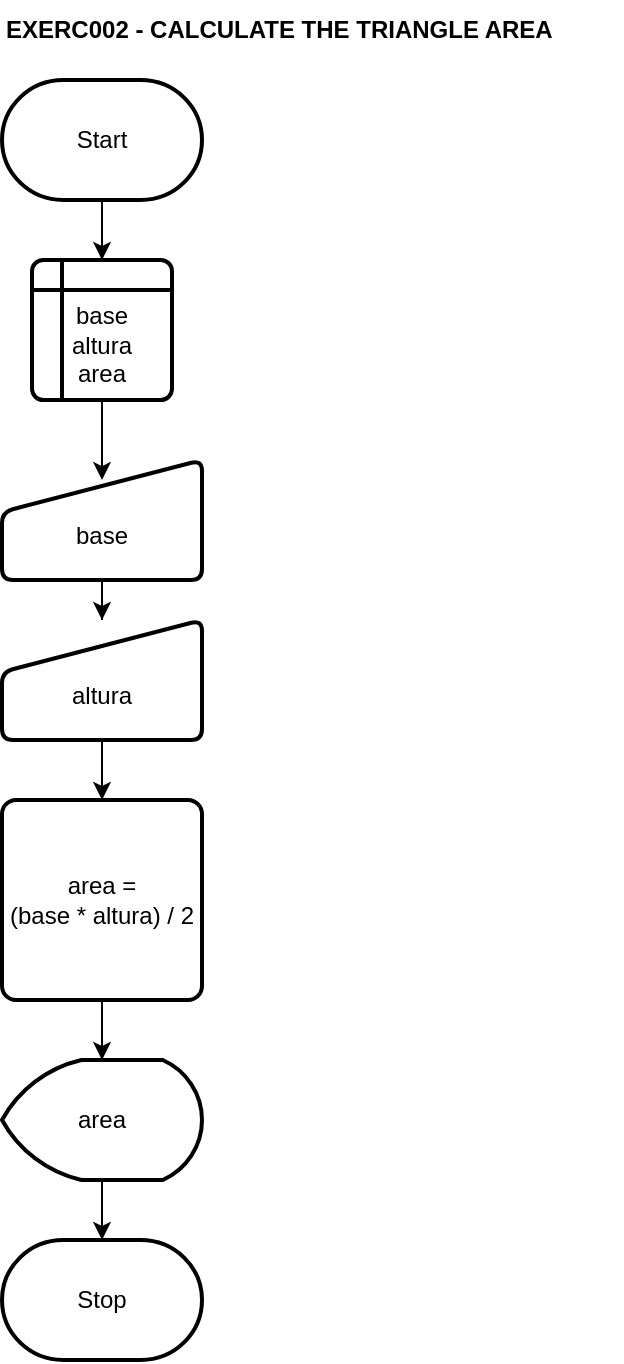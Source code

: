 <mxfile version="26.1.0">
  <diagram name="Página-1" id="bjhu3zyVDLnvNsSxfU65">
    <mxGraphModel dx="1434" dy="791" grid="1" gridSize="10" guides="1" tooltips="1" connect="1" arrows="1" fold="1" page="1" pageScale="1" pageWidth="827" pageHeight="1169" math="0" shadow="0">
      <root>
        <mxCell id="0" />
        <mxCell id="1" parent="0" />
        <mxCell id="Z9TVlHVPDBwcRvWiJy7N-2" value="Stop" style="strokeWidth=2;html=1;shape=mxgraph.flowchart.terminator;whiteSpace=wrap;" vertex="1" parent="1">
          <mxGeometry x="40" y="660" width="100" height="60" as="geometry" />
        </mxCell>
        <mxCell id="Z9TVlHVPDBwcRvWiJy7N-14" style="edgeStyle=orthogonalEdgeStyle;rounded=0;orthogonalLoop=1;jettySize=auto;html=1;exitX=0.5;exitY=1;exitDx=0;exitDy=0;exitPerimeter=0;entryX=0.5;entryY=0;entryDx=0;entryDy=0;" edge="1" parent="1" source="Z9TVlHVPDBwcRvWiJy7N-5" target="Z9TVlHVPDBwcRvWiJy7N-7">
          <mxGeometry relative="1" as="geometry" />
        </mxCell>
        <mxCell id="Z9TVlHVPDBwcRvWiJy7N-5" value="Start" style="strokeWidth=2;html=1;shape=mxgraph.flowchart.terminator;whiteSpace=wrap;" vertex="1" parent="1">
          <mxGeometry x="40" y="80" width="100" height="60" as="geometry" />
        </mxCell>
        <mxCell id="Z9TVlHVPDBwcRvWiJy7N-7" value="&lt;div&gt;&lt;br&gt;&lt;/div&gt;&lt;div&gt;base&lt;/div&gt;&lt;div&gt;altura&lt;/div&gt;&lt;div&gt;area&lt;br&gt;&lt;/div&gt;" style="shape=internalStorage;whiteSpace=wrap;html=1;dx=15;dy=15;rounded=1;arcSize=8;strokeWidth=2;" vertex="1" parent="1">
          <mxGeometry x="55" y="170" width="70" height="70" as="geometry" />
        </mxCell>
        <mxCell id="Z9TVlHVPDBwcRvWiJy7N-16" style="edgeStyle=orthogonalEdgeStyle;rounded=0;orthogonalLoop=1;jettySize=auto;html=1;exitX=0.5;exitY=1;exitDx=0;exitDy=0;" edge="1" parent="1" source="Z9TVlHVPDBwcRvWiJy7N-9" target="Z9TVlHVPDBwcRvWiJy7N-10">
          <mxGeometry relative="1" as="geometry" />
        </mxCell>
        <mxCell id="Z9TVlHVPDBwcRvWiJy7N-9" value="&lt;div&gt;&lt;br&gt;&lt;/div&gt;&lt;div&gt;base&lt;br&gt;&lt;/div&gt;" style="html=1;strokeWidth=2;shape=manualInput;whiteSpace=wrap;rounded=1;size=26;arcSize=11;" vertex="1" parent="1">
          <mxGeometry x="40" y="270" width="100" height="60" as="geometry" />
        </mxCell>
        <mxCell id="Z9TVlHVPDBwcRvWiJy7N-17" style="edgeStyle=orthogonalEdgeStyle;rounded=0;orthogonalLoop=1;jettySize=auto;html=1;exitX=0.5;exitY=1;exitDx=0;exitDy=0;" edge="1" parent="1" source="Z9TVlHVPDBwcRvWiJy7N-10" target="Z9TVlHVPDBwcRvWiJy7N-11">
          <mxGeometry relative="1" as="geometry" />
        </mxCell>
        <mxCell id="Z9TVlHVPDBwcRvWiJy7N-10" value="&lt;div&gt;&lt;br&gt;&lt;/div&gt;&lt;div&gt;altura&lt;br&gt;&lt;/div&gt;" style="html=1;strokeWidth=2;shape=manualInput;whiteSpace=wrap;rounded=1;size=26;arcSize=11;" vertex="1" parent="1">
          <mxGeometry x="40" y="350" width="100" height="60" as="geometry" />
        </mxCell>
        <mxCell id="Z9TVlHVPDBwcRvWiJy7N-11" value="&lt;div&gt;area =&lt;/div&gt;&lt;div&gt;(base * altura) / 2&lt;br&gt;&lt;/div&gt;" style="rounded=1;whiteSpace=wrap;html=1;absoluteArcSize=1;arcSize=14;strokeWidth=2;" vertex="1" parent="1">
          <mxGeometry x="40" y="440" width="100" height="100" as="geometry" />
        </mxCell>
        <mxCell id="Z9TVlHVPDBwcRvWiJy7N-21" style="edgeStyle=orthogonalEdgeStyle;rounded=0;orthogonalLoop=1;jettySize=auto;html=1;exitX=0.5;exitY=1;exitDx=0;exitDy=0;exitPerimeter=0;" edge="1" parent="1" source="Z9TVlHVPDBwcRvWiJy7N-12" target="Z9TVlHVPDBwcRvWiJy7N-2">
          <mxGeometry relative="1" as="geometry" />
        </mxCell>
        <mxCell id="Z9TVlHVPDBwcRvWiJy7N-12" value="area" style="strokeWidth=2;html=1;shape=mxgraph.flowchart.display;whiteSpace=wrap;" vertex="1" parent="1">
          <mxGeometry x="40" y="570" width="100" height="60" as="geometry" />
        </mxCell>
        <mxCell id="Z9TVlHVPDBwcRvWiJy7N-13" value="EXERC002 - CALCULATE THE TRIANGLE AREA" style="text;html=1;align=left;verticalAlign=middle;whiteSpace=wrap;rounded=0;fontStyle=1" vertex="1" parent="1">
          <mxGeometry x="40" y="40" width="310" height="30" as="geometry" />
        </mxCell>
        <mxCell id="Z9TVlHVPDBwcRvWiJy7N-15" style="edgeStyle=orthogonalEdgeStyle;rounded=0;orthogonalLoop=1;jettySize=auto;html=1;exitX=0.5;exitY=1;exitDx=0;exitDy=0;entryX=0.5;entryY=0.167;entryDx=0;entryDy=0;entryPerimeter=0;" edge="1" parent="1" source="Z9TVlHVPDBwcRvWiJy7N-7" target="Z9TVlHVPDBwcRvWiJy7N-9">
          <mxGeometry relative="1" as="geometry" />
        </mxCell>
        <mxCell id="Z9TVlHVPDBwcRvWiJy7N-18" style="edgeStyle=orthogonalEdgeStyle;rounded=0;orthogonalLoop=1;jettySize=auto;html=1;exitX=0.5;exitY=1;exitDx=0;exitDy=0;entryX=0.5;entryY=0;entryDx=0;entryDy=0;entryPerimeter=0;" edge="1" parent="1" source="Z9TVlHVPDBwcRvWiJy7N-11" target="Z9TVlHVPDBwcRvWiJy7N-12">
          <mxGeometry relative="1" as="geometry" />
        </mxCell>
      </root>
    </mxGraphModel>
  </diagram>
</mxfile>
